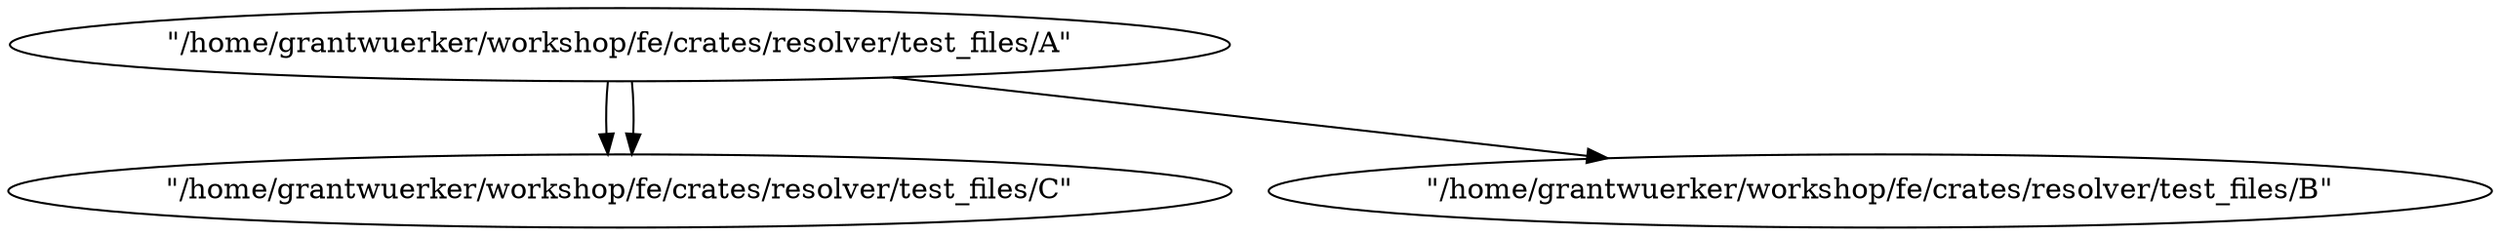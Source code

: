 digraph {
    0 [ label = "\"/home/grantwuerker/workshop/fe/crates/resolver/test_files/A\"" ]
    1 [ label = "\"/home/grantwuerker/workshop/fe/crates/resolver/test_files/C\"" ]
    2 [ label = "\"/home/grantwuerker/workshop/fe/crates/resolver/test_files/B\"" ]
    0 -> 1 [ ]
    0 -> 2 [ ]
    0 -> 1 [ ]
}
